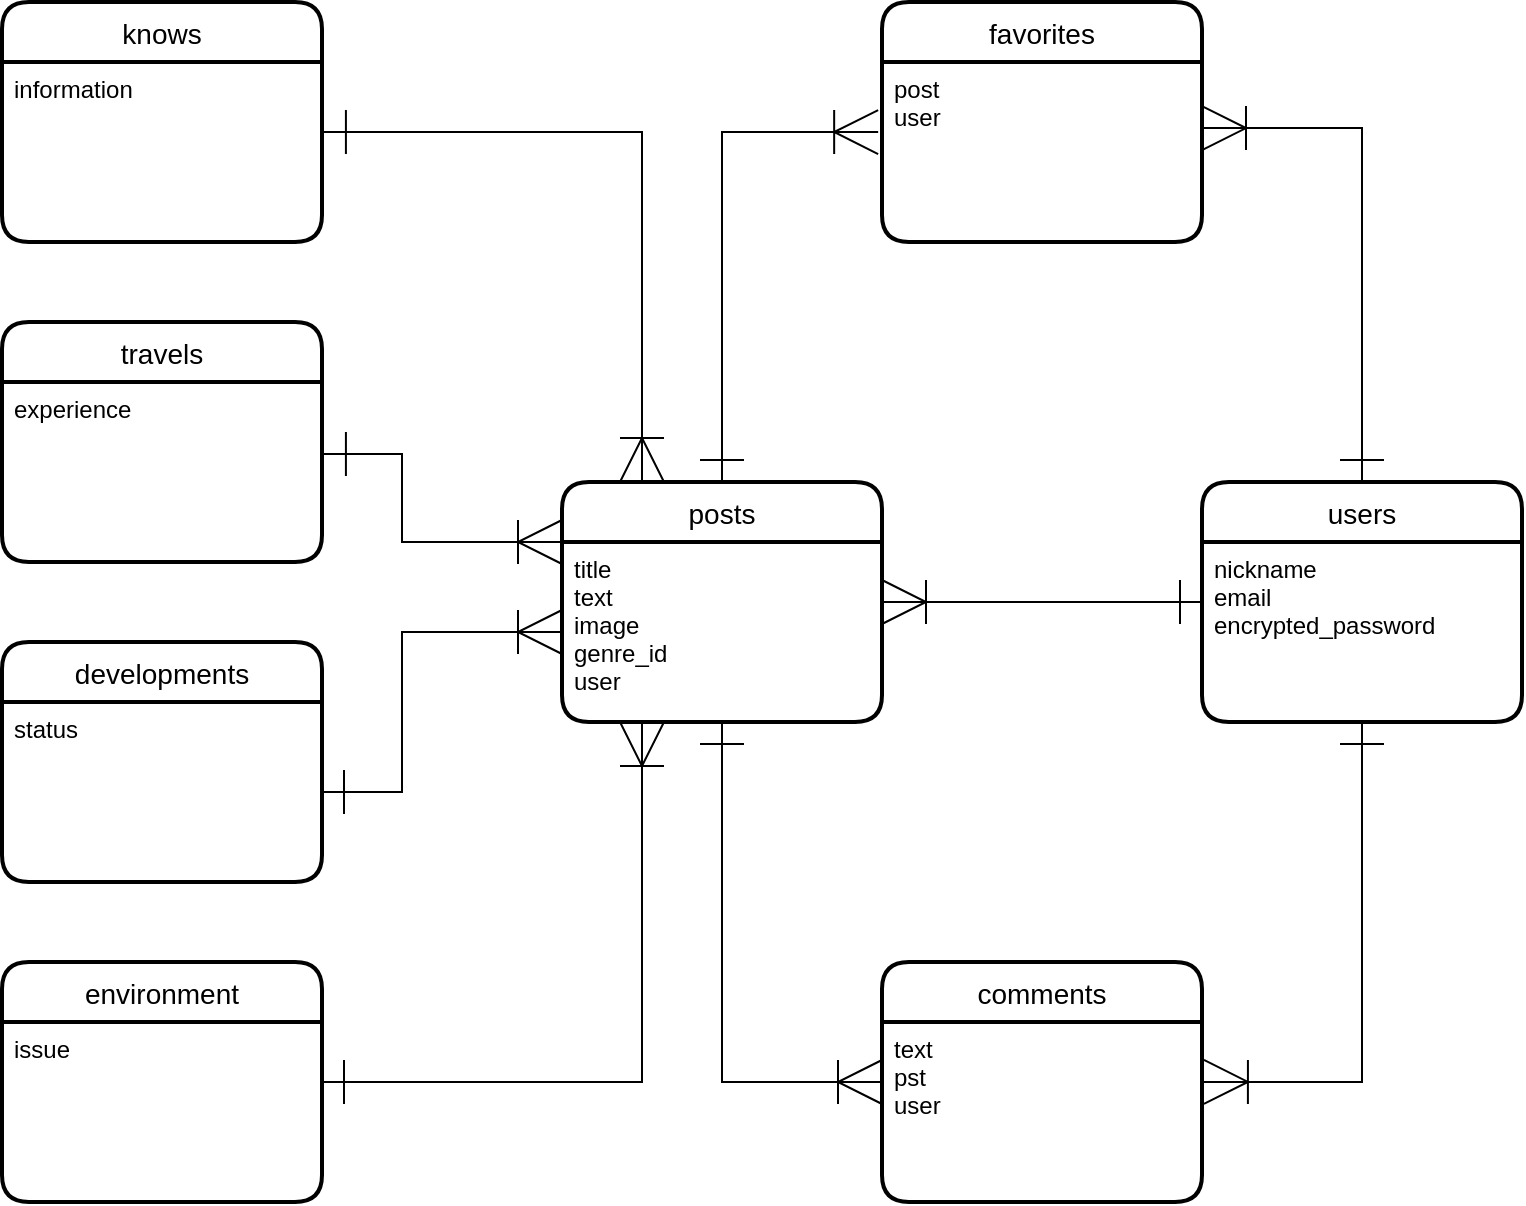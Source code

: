 <mxfile>
    <diagram id="WlHaBN3vrgjQHc4TCtQL" name="ページ1">
        <mxGraphModel dx="988" dy="823" grid="1" gridSize="10" guides="1" tooltips="1" connect="1" arrows="0" fold="1" page="1" pageScale="1" pageWidth="827" pageHeight="1169" math="0" shadow="0">
            <root>
                <mxCell id="0"/>
                <mxCell id="1" parent="0"/>
                <mxCell id="2" value="users" style="swimlane;childLayout=stackLayout;horizontal=1;startSize=30;horizontalStack=0;rounded=1;fontSize=14;fontStyle=0;strokeWidth=2;resizeParent=0;resizeLast=1;shadow=0;dashed=0;align=center;" parent="1" vertex="1">
                    <mxGeometry x="640" y="360" width="160" height="120" as="geometry"/>
                </mxCell>
                <mxCell id="3" value="nickname&#10;email&#10;encrypted_password" style="align=left;strokeColor=none;fillColor=none;spacingLeft=4;fontSize=12;verticalAlign=top;resizable=0;rotatable=0;part=1;" parent="2" vertex="1">
                    <mxGeometry y="30" width="160" height="90" as="geometry"/>
                </mxCell>
                <mxCell id="4" value="posts" style="swimlane;childLayout=stackLayout;horizontal=1;startSize=30;horizontalStack=0;rounded=1;fontSize=14;fontStyle=0;strokeWidth=2;resizeParent=0;resizeLast=1;shadow=0;dashed=0;align=center;" parent="1" vertex="1">
                    <mxGeometry x="320" y="360" width="160" height="120" as="geometry"/>
                </mxCell>
                <mxCell id="5" value="title&#10;text&#10;image&#10;genre_id&#10;user" style="align=left;strokeColor=none;fillColor=none;spacingLeft=4;fontSize=12;verticalAlign=top;resizable=0;rotatable=0;part=1;" parent="4" vertex="1">
                    <mxGeometry y="30" width="160" height="90" as="geometry"/>
                </mxCell>
                <mxCell id="6" value="favorites" style="swimlane;childLayout=stackLayout;horizontal=1;startSize=30;horizontalStack=0;rounded=1;fontSize=14;fontStyle=0;strokeWidth=2;resizeParent=0;resizeLast=1;shadow=0;dashed=0;align=center;" parent="1" vertex="1">
                    <mxGeometry x="480" y="120" width="160" height="120" as="geometry"/>
                </mxCell>
                <mxCell id="7" value="post&#10;user" style="align=left;strokeColor=none;fillColor=none;spacingLeft=4;fontSize=12;verticalAlign=top;resizable=0;rotatable=0;part=1;" parent="6" vertex="1">
                    <mxGeometry y="30" width="160" height="90" as="geometry"/>
                </mxCell>
                <mxCell id="8" value="comments" style="swimlane;childLayout=stackLayout;horizontal=1;startSize=30;horizontalStack=0;rounded=1;fontSize=14;fontStyle=0;strokeWidth=2;resizeParent=0;resizeLast=1;shadow=0;dashed=0;align=center;" parent="1" vertex="1">
                    <mxGeometry x="480" y="600" width="160" height="120" as="geometry"/>
                </mxCell>
                <mxCell id="9" value="text&#10;pst&#10;user" style="align=left;strokeColor=none;fillColor=none;spacingLeft=4;fontSize=12;verticalAlign=top;resizable=0;rotatable=0;part=1;" parent="8" vertex="1">
                    <mxGeometry y="30" width="160" height="90" as="geometry"/>
                </mxCell>
                <mxCell id="10" value="knows" style="swimlane;childLayout=stackLayout;horizontal=1;startSize=30;horizontalStack=0;rounded=1;fontSize=14;fontStyle=0;strokeWidth=2;resizeParent=0;resizeLast=1;shadow=0;dashed=0;align=center;" parent="1" vertex="1">
                    <mxGeometry x="40" y="120" width="160" height="120" as="geometry"/>
                </mxCell>
                <mxCell id="11" value="information" style="align=left;strokeColor=none;fillColor=none;spacingLeft=4;fontSize=12;verticalAlign=top;resizable=0;rotatable=0;part=1;" parent="10" vertex="1">
                    <mxGeometry y="30" width="160" height="90" as="geometry"/>
                </mxCell>
                <mxCell id="12" value="travels" style="swimlane;childLayout=stackLayout;horizontal=1;startSize=30;horizontalStack=0;rounded=1;fontSize=14;fontStyle=0;strokeWidth=2;resizeParent=0;resizeLast=1;shadow=0;dashed=0;align=center;" parent="1" vertex="1">
                    <mxGeometry x="40" y="280" width="160" height="120" as="geometry"/>
                </mxCell>
                <mxCell id="13" value="experience" style="align=left;strokeColor=none;fillColor=none;spacingLeft=4;fontSize=12;verticalAlign=top;resizable=0;rotatable=0;part=1;" parent="12" vertex="1">
                    <mxGeometry y="30" width="160" height="90" as="geometry"/>
                </mxCell>
                <mxCell id="14" value="environment" style="swimlane;childLayout=stackLayout;horizontal=1;startSize=30;horizontalStack=0;rounded=1;fontSize=14;fontStyle=0;strokeWidth=2;resizeParent=0;resizeLast=1;shadow=0;dashed=0;align=center;" parent="1" vertex="1">
                    <mxGeometry x="40" y="600" width="160" height="120" as="geometry"/>
                </mxCell>
                <mxCell id="15" value="issue" style="align=left;strokeColor=none;fillColor=none;spacingLeft=4;fontSize=12;verticalAlign=top;resizable=0;rotatable=0;part=1;" parent="14" vertex="1">
                    <mxGeometry y="30" width="160" height="90" as="geometry"/>
                </mxCell>
                <mxCell id="16" value="developments" style="swimlane;childLayout=stackLayout;horizontal=1;startSize=30;horizontalStack=0;rounded=1;fontSize=14;fontStyle=0;strokeWidth=2;resizeParent=0;resizeLast=1;shadow=0;dashed=0;align=center;" parent="1" vertex="1">
                    <mxGeometry x="40" y="440" width="160" height="120" as="geometry"/>
                </mxCell>
                <mxCell id="17" value="status" style="align=left;strokeColor=none;fillColor=none;spacingLeft=4;fontSize=12;verticalAlign=top;resizable=0;rotatable=0;part=1;" parent="16" vertex="1">
                    <mxGeometry y="30" width="160" height="90" as="geometry"/>
                </mxCell>
                <mxCell id="18" value="" style="endArrow=ERone;html=1;rounded=0;entryX=0;entryY=0.5;entryDx=0;entryDy=0;startArrow=ERoneToMany;startFill=0;endSize=20;targetPerimeterSpacing=0;sourcePerimeterSpacing=0;strokeWidth=1;jumpSize=6;endFill=0;startSize=20;" edge="1" parent="1" target="2">
                    <mxGeometry relative="1" as="geometry">
                        <mxPoint x="480" y="420" as="sourcePoint"/>
                        <mxPoint x="490" y="420" as="targetPoint"/>
                    </mxGeometry>
                </mxCell>
                <mxCell id="19" value="" style="endArrow=ERone;html=1;rounded=0;entryX=0.5;entryY=0;entryDx=0;entryDy=0;startArrow=ERoneToMany;startFill=0;endSize=20;targetPerimeterSpacing=0;sourcePerimeterSpacing=0;strokeWidth=1;jumpSize=6;endFill=0;startSize=20;exitX=1;exitY=0.367;exitDx=0;exitDy=0;exitPerimeter=0;" edge="1" parent="1" source="7" target="2">
                    <mxGeometry relative="1" as="geometry">
                        <mxPoint x="660" y="140" as="sourcePoint"/>
                        <mxPoint x="610" y="430" as="targetPoint"/>
                        <Array as="points">
                            <mxPoint x="720" y="183"/>
                        </Array>
                    </mxGeometry>
                </mxCell>
                <mxCell id="20" value="" style="endArrow=ERone;html=1;rounded=0;entryX=0.5;entryY=0;entryDx=0;entryDy=0;startArrow=ERoneToMany;startFill=0;endSize=20;targetPerimeterSpacing=0;sourcePerimeterSpacing=0;strokeWidth=1;jumpSize=6;endFill=0;startSize=20;exitX=-0.012;exitY=0.389;exitDx=0;exitDy=0;exitPerimeter=0;" edge="1" parent="1" source="7" target="4">
                    <mxGeometry relative="1" as="geometry">
                        <mxPoint x="600" y="240" as="sourcePoint"/>
                        <mxPoint x="690" y="370" as="targetPoint"/>
                        <Array as="points">
                            <mxPoint x="400" y="185"/>
                        </Array>
                    </mxGeometry>
                </mxCell>
                <mxCell id="21" value="" style="endArrow=ERone;html=1;rounded=0;entryX=0.5;entryY=1;entryDx=0;entryDy=0;startArrow=ERoneToMany;startFill=0;endSize=20;targetPerimeterSpacing=0;sourcePerimeterSpacing=0;strokeWidth=1;jumpSize=6;endFill=0;startSize=20;exitX=1.006;exitY=0.333;exitDx=0;exitDy=0;exitPerimeter=0;" edge="1" parent="1" source="9" target="3">
                    <mxGeometry relative="1" as="geometry">
                        <mxPoint x="490" y="430" as="sourcePoint"/>
                        <mxPoint x="650" y="430" as="targetPoint"/>
                        <Array as="points">
                            <mxPoint x="720" y="660"/>
                        </Array>
                    </mxGeometry>
                </mxCell>
                <mxCell id="22" value="" style="endArrow=ERone;html=1;rounded=0;entryX=0.5;entryY=1;entryDx=0;entryDy=0;startArrow=ERoneToMany;startFill=0;endSize=20;targetPerimeterSpacing=0;sourcePerimeterSpacing=0;strokeWidth=1;jumpSize=6;endFill=0;startSize=20;exitX=0;exitY=0.5;exitDx=0;exitDy=0;" edge="1" parent="1" source="8" target="5">
                    <mxGeometry relative="1" as="geometry">
                        <mxPoint x="650" y="677.98" as="sourcePoint"/>
                        <mxPoint x="730" y="490" as="targetPoint"/>
                        <Array as="points">
                            <mxPoint x="400" y="660"/>
                        </Array>
                    </mxGeometry>
                </mxCell>
                <mxCell id="23" value="" style="endArrow=ERone;html=1;rounded=0;entryX=1.006;entryY=0.389;entryDx=0;entryDy=0;startArrow=ERoneToMany;startFill=0;endSize=20;targetPerimeterSpacing=0;sourcePerimeterSpacing=0;strokeWidth=1;jumpSize=6;endFill=0;startSize=20;exitX=0.25;exitY=0;exitDx=0;exitDy=0;entryPerimeter=0;" edge="1" parent="1" source="4" target="11">
                    <mxGeometry relative="1" as="geometry">
                        <mxPoint x="490" y="205" as="sourcePoint"/>
                        <mxPoint x="410" y="370" as="targetPoint"/>
                        <Array as="points">
                            <mxPoint x="360" y="185"/>
                        </Array>
                    </mxGeometry>
                </mxCell>
                <mxCell id="24" value="" style="endArrow=ERone;html=1;rounded=0;entryX=1.006;entryY=0.4;entryDx=0;entryDy=0;startArrow=ERoneToMany;startFill=0;endSize=20;targetPerimeterSpacing=0;sourcePerimeterSpacing=0;strokeWidth=1;jumpSize=6;endFill=0;startSize=20;exitX=0;exitY=0.25;exitDx=0;exitDy=0;entryPerimeter=0;" edge="1" parent="1" source="4" target="13">
                    <mxGeometry relative="1" as="geometry">
                        <mxPoint x="370" y="370" as="sourcePoint"/>
                        <mxPoint x="213.04" y="195.01" as="targetPoint"/>
                        <Array as="points">
                            <mxPoint x="240" y="390"/>
                            <mxPoint x="240" y="346"/>
                        </Array>
                    </mxGeometry>
                </mxCell>
                <mxCell id="25" value="" style="endArrow=ERone;html=1;rounded=0;entryX=1;entryY=0.5;entryDx=0;entryDy=0;startArrow=ERoneToMany;startFill=0;endSize=20;targetPerimeterSpacing=0;sourcePerimeterSpacing=0;strokeWidth=1;jumpSize=6;endFill=0;startSize=20;exitX=0;exitY=0.5;exitDx=0;exitDy=0;" edge="1" parent="1" source="5" target="17">
                    <mxGeometry relative="1" as="geometry">
                        <mxPoint x="330" y="400" as="sourcePoint"/>
                        <mxPoint x="210.96" y="356" as="targetPoint"/>
                        <Array as="points">
                            <mxPoint x="240" y="435"/>
                            <mxPoint x="240" y="515"/>
                        </Array>
                    </mxGeometry>
                </mxCell>
                <mxCell id="26" value="" style="endArrow=ERone;html=1;rounded=0;entryX=1;entryY=0.333;entryDx=0;entryDy=0;startArrow=ERoneToMany;startFill=0;endSize=20;targetPerimeterSpacing=0;sourcePerimeterSpacing=0;strokeWidth=1;jumpSize=6;endFill=0;startSize=20;exitX=0.25;exitY=1;exitDx=0;exitDy=0;entryPerimeter=0;" edge="1" parent="1" source="5" target="15">
                    <mxGeometry relative="1" as="geometry">
                        <mxPoint x="330" y="445" as="sourcePoint"/>
                        <mxPoint x="210" y="525" as="targetPoint"/>
                        <Array as="points">
                            <mxPoint x="360" y="660"/>
                        </Array>
                    </mxGeometry>
                </mxCell>
            </root>
        </mxGraphModel>
    </diagram>
</mxfile>